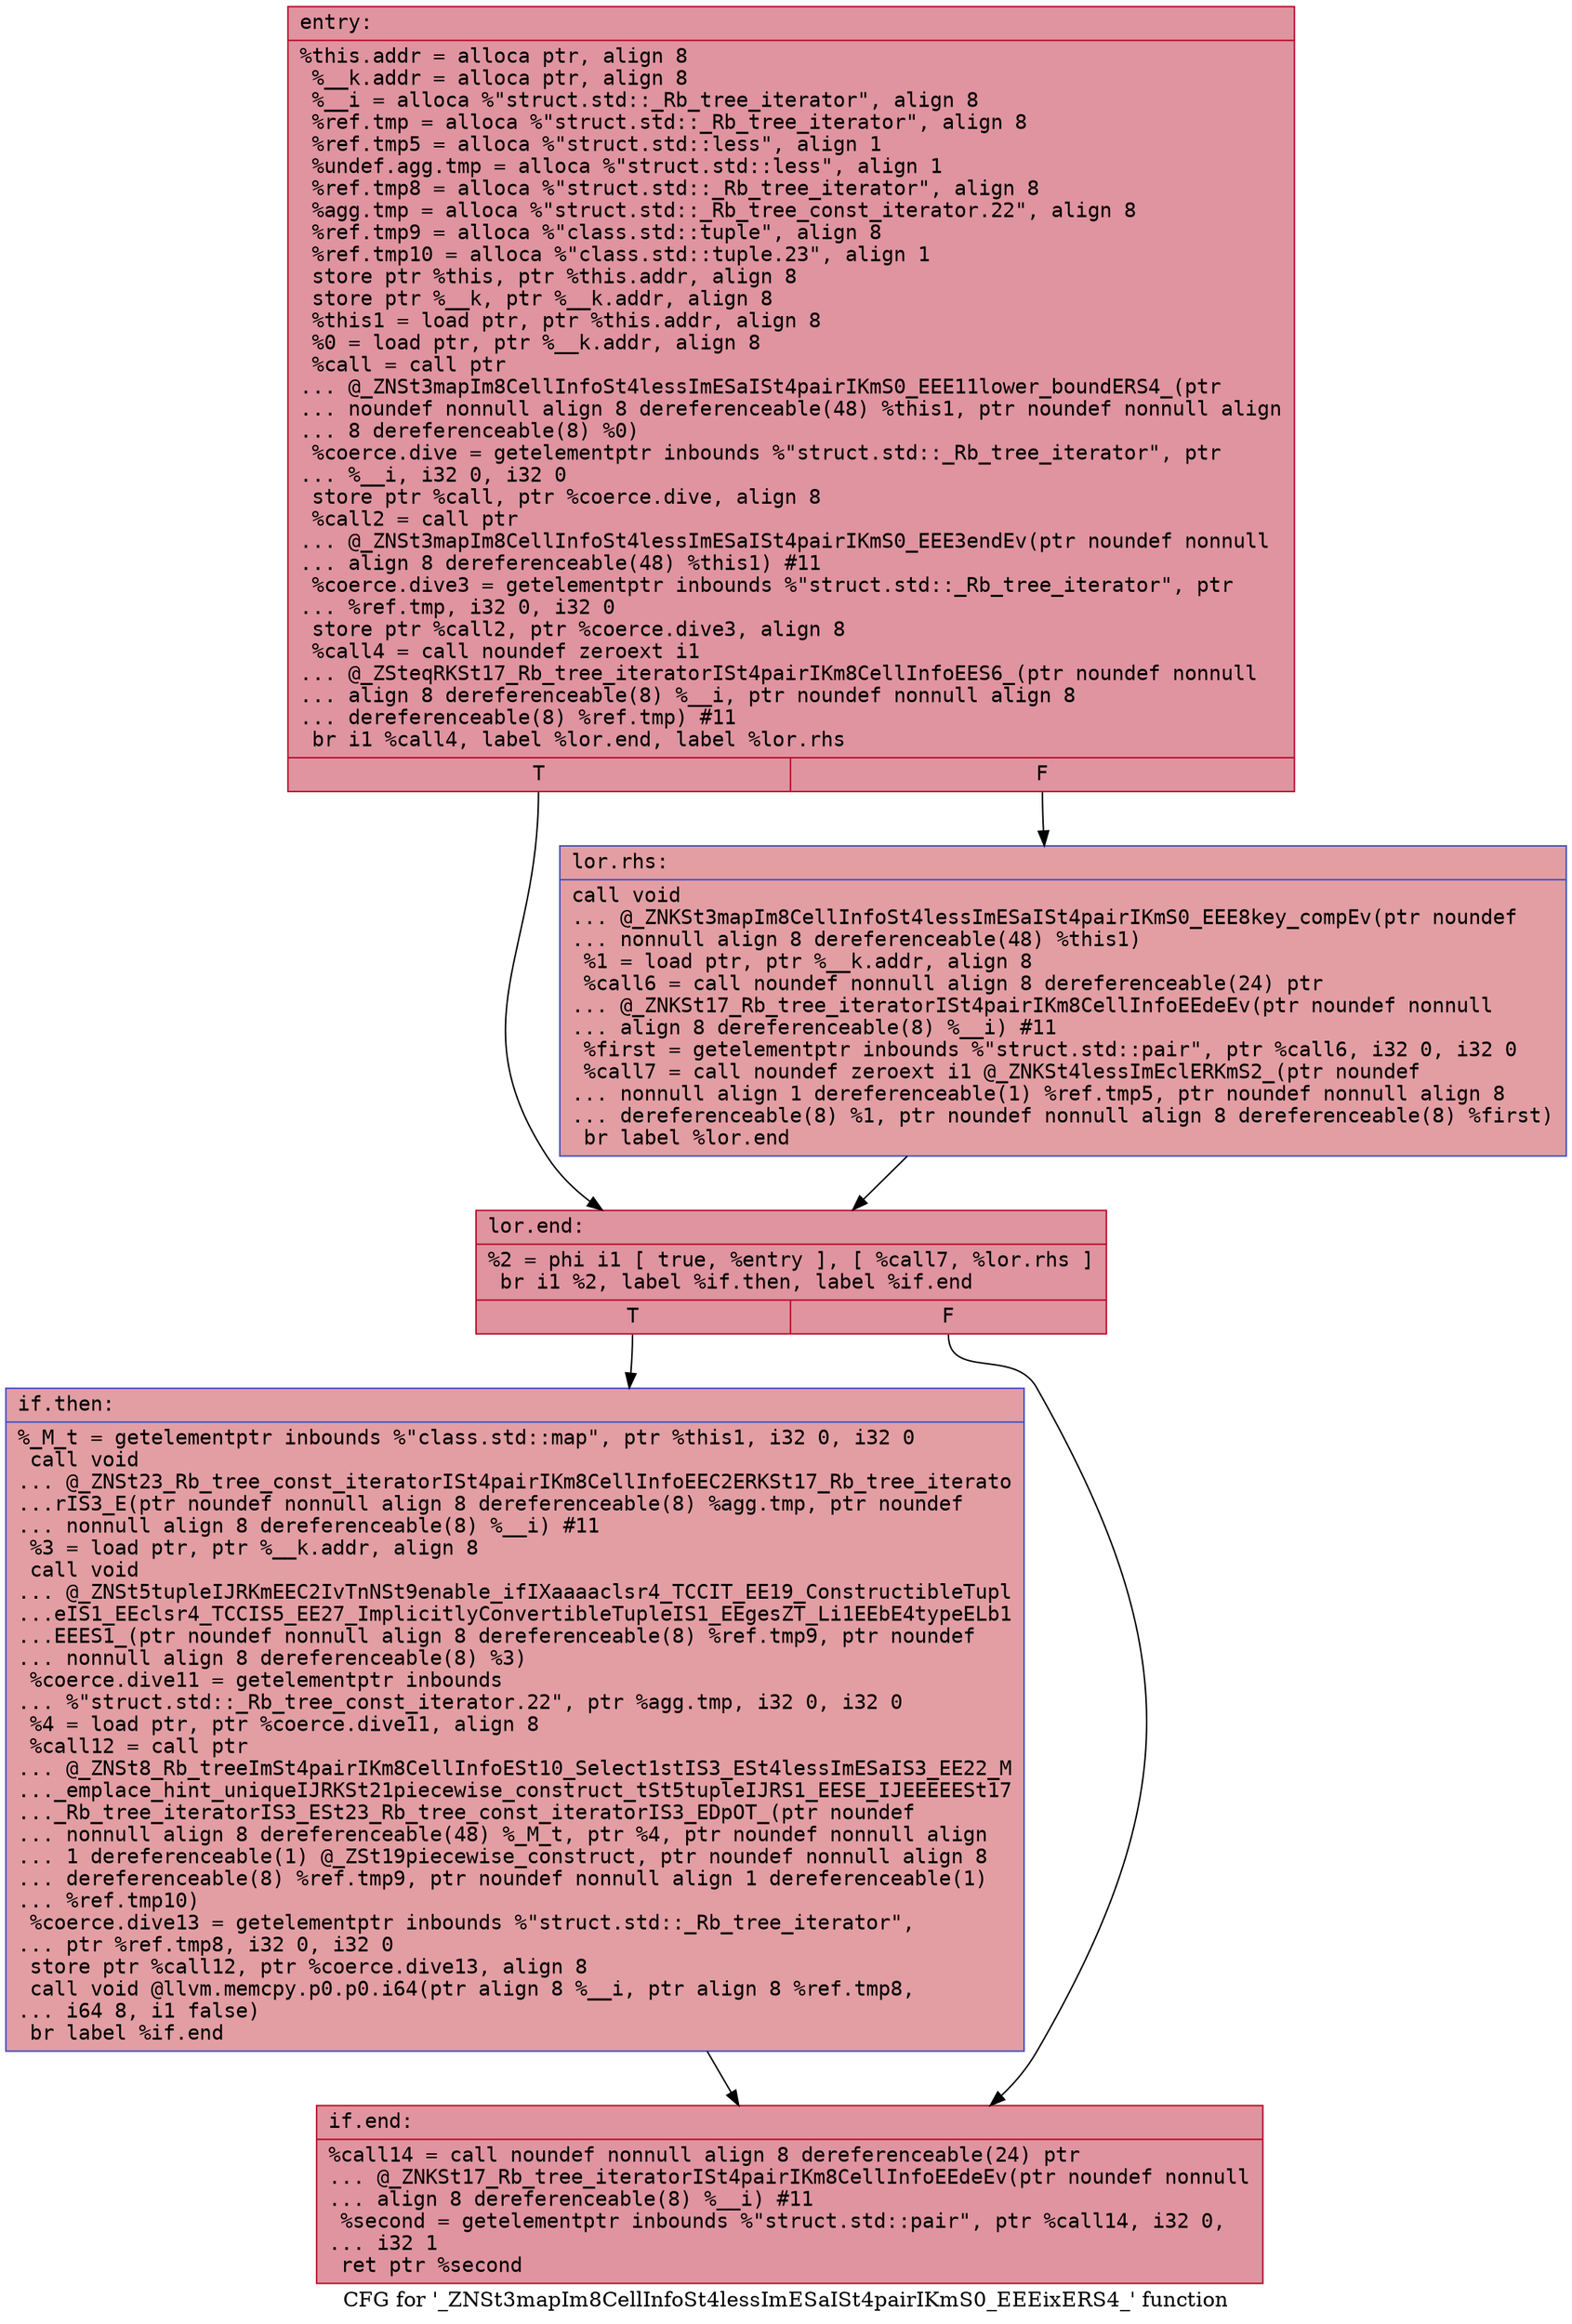 digraph "CFG for '_ZNSt3mapIm8CellInfoSt4lessImESaISt4pairIKmS0_EEEixERS4_' function" {
	label="CFG for '_ZNSt3mapIm8CellInfoSt4lessImESaISt4pairIKmS0_EEEixERS4_' function";

	Node0x562da201a120 [shape=record,color="#b70d28ff", style=filled, fillcolor="#b70d2870" fontname="Courier",label="{entry:\l|  %this.addr = alloca ptr, align 8\l  %__k.addr = alloca ptr, align 8\l  %__i = alloca %\"struct.std::_Rb_tree_iterator\", align 8\l  %ref.tmp = alloca %\"struct.std::_Rb_tree_iterator\", align 8\l  %ref.tmp5 = alloca %\"struct.std::less\", align 1\l  %undef.agg.tmp = alloca %\"struct.std::less\", align 1\l  %ref.tmp8 = alloca %\"struct.std::_Rb_tree_iterator\", align 8\l  %agg.tmp = alloca %\"struct.std::_Rb_tree_const_iterator.22\", align 8\l  %ref.tmp9 = alloca %\"class.std::tuple\", align 8\l  %ref.tmp10 = alloca %\"class.std::tuple.23\", align 1\l  store ptr %this, ptr %this.addr, align 8\l  store ptr %__k, ptr %__k.addr, align 8\l  %this1 = load ptr, ptr %this.addr, align 8\l  %0 = load ptr, ptr %__k.addr, align 8\l  %call = call ptr\l... @_ZNSt3mapIm8CellInfoSt4lessImESaISt4pairIKmS0_EEE11lower_boundERS4_(ptr\l... noundef nonnull align 8 dereferenceable(48) %this1, ptr noundef nonnull align\l... 8 dereferenceable(8) %0)\l  %coerce.dive = getelementptr inbounds %\"struct.std::_Rb_tree_iterator\", ptr\l... %__i, i32 0, i32 0\l  store ptr %call, ptr %coerce.dive, align 8\l  %call2 = call ptr\l... @_ZNSt3mapIm8CellInfoSt4lessImESaISt4pairIKmS0_EEE3endEv(ptr noundef nonnull\l... align 8 dereferenceable(48) %this1) #11\l  %coerce.dive3 = getelementptr inbounds %\"struct.std::_Rb_tree_iterator\", ptr\l... %ref.tmp, i32 0, i32 0\l  store ptr %call2, ptr %coerce.dive3, align 8\l  %call4 = call noundef zeroext i1\l... @_ZSteqRKSt17_Rb_tree_iteratorISt4pairIKm8CellInfoEES6_(ptr noundef nonnull\l... align 8 dereferenceable(8) %__i, ptr noundef nonnull align 8\l... dereferenceable(8) %ref.tmp) #11\l  br i1 %call4, label %lor.end, label %lor.rhs\l|{<s0>T|<s1>F}}"];
	Node0x562da201a120:s0 -> Node0x562da201b760[tooltip="entry -> lor.end\nProbability 50.00%" ];
	Node0x562da201a120:s1 -> Node0x562da201b810[tooltip="entry -> lor.rhs\nProbability 50.00%" ];
	Node0x562da201b810 [shape=record,color="#3d50c3ff", style=filled, fillcolor="#be242e70" fontname="Courier",label="{lor.rhs:\l|  call void\l... @_ZNKSt3mapIm8CellInfoSt4lessImESaISt4pairIKmS0_EEE8key_compEv(ptr noundef\l... nonnull align 8 dereferenceable(48) %this1)\l  %1 = load ptr, ptr %__k.addr, align 8\l  %call6 = call noundef nonnull align 8 dereferenceable(24) ptr\l... @_ZNKSt17_Rb_tree_iteratorISt4pairIKm8CellInfoEEdeEv(ptr noundef nonnull\l... align 8 dereferenceable(8) %__i) #11\l  %first = getelementptr inbounds %\"struct.std::pair\", ptr %call6, i32 0, i32 0\l  %call7 = call noundef zeroext i1 @_ZNKSt4lessImEclERKmS2_(ptr noundef\l... nonnull align 1 dereferenceable(1) %ref.tmp5, ptr noundef nonnull align 8\l... dereferenceable(8) %1, ptr noundef nonnull align 8 dereferenceable(8) %first)\l  br label %lor.end\l}"];
	Node0x562da201b810 -> Node0x562da201b760[tooltip="lor.rhs -> lor.end\nProbability 100.00%" ];
	Node0x562da201b760 [shape=record,color="#b70d28ff", style=filled, fillcolor="#b70d2870" fontname="Courier",label="{lor.end:\l|  %2 = phi i1 [ true, %entry ], [ %call7, %lor.rhs ]\l  br i1 %2, label %if.then, label %if.end\l|{<s0>T|<s1>F}}"];
	Node0x562da201b760:s0 -> Node0x562da201c1a0[tooltip="lor.end -> if.then\nProbability 50.00%" ];
	Node0x562da201b760:s1 -> Node0x562da201aa70[tooltip="lor.end -> if.end\nProbability 50.00%" ];
	Node0x562da201c1a0 [shape=record,color="#3d50c3ff", style=filled, fillcolor="#be242e70" fontname="Courier",label="{if.then:\l|  %_M_t = getelementptr inbounds %\"class.std::map\", ptr %this1, i32 0, i32 0\l  call void\l... @_ZNSt23_Rb_tree_const_iteratorISt4pairIKm8CellInfoEEC2ERKSt17_Rb_tree_iterato\l...rIS3_E(ptr noundef nonnull align 8 dereferenceable(8) %agg.tmp, ptr noundef\l... nonnull align 8 dereferenceable(8) %__i) #11\l  %3 = load ptr, ptr %__k.addr, align 8\l  call void\l... @_ZNSt5tupleIJRKmEEC2IvTnNSt9enable_ifIXaaaaclsr4_TCCIT_EE19_ConstructibleTupl\l...eIS1_EEclsr4_TCCIS5_EE27_ImplicitlyConvertibleTupleIS1_EEgesZT_Li1EEbE4typeELb1\l...EEES1_(ptr noundef nonnull align 8 dereferenceable(8) %ref.tmp9, ptr noundef\l... nonnull align 8 dereferenceable(8) %3)\l  %coerce.dive11 = getelementptr inbounds\l... %\"struct.std::_Rb_tree_const_iterator.22\", ptr %agg.tmp, i32 0, i32 0\l  %4 = load ptr, ptr %coerce.dive11, align 8\l  %call12 = call ptr\l... @_ZNSt8_Rb_treeImSt4pairIKm8CellInfoESt10_Select1stIS3_ESt4lessImESaIS3_EE22_M\l..._emplace_hint_uniqueIJRKSt21piecewise_construct_tSt5tupleIJRS1_EESE_IJEEEEESt17\l..._Rb_tree_iteratorIS3_ESt23_Rb_tree_const_iteratorIS3_EDpOT_(ptr noundef\l... nonnull align 8 dereferenceable(48) %_M_t, ptr %4, ptr noundef nonnull align\l... 1 dereferenceable(1) @_ZSt19piecewise_construct, ptr noundef nonnull align 8\l... dereferenceable(8) %ref.tmp9, ptr noundef nonnull align 1 dereferenceable(1)\l... %ref.tmp10)\l  %coerce.dive13 = getelementptr inbounds %\"struct.std::_Rb_tree_iterator\",\l... ptr %ref.tmp8, i32 0, i32 0\l  store ptr %call12, ptr %coerce.dive13, align 8\l  call void @llvm.memcpy.p0.p0.i64(ptr align 8 %__i, ptr align 8 %ref.tmp8,\l... i64 8, i1 false)\l  br label %if.end\l}"];
	Node0x562da201c1a0 -> Node0x562da201aa70[tooltip="if.then -> if.end\nProbability 100.00%" ];
	Node0x562da201aa70 [shape=record,color="#b70d28ff", style=filled, fillcolor="#b70d2870" fontname="Courier",label="{if.end:\l|  %call14 = call noundef nonnull align 8 dereferenceable(24) ptr\l... @_ZNKSt17_Rb_tree_iteratorISt4pairIKm8CellInfoEEdeEv(ptr noundef nonnull\l... align 8 dereferenceable(8) %__i) #11\l  %second = getelementptr inbounds %\"struct.std::pair\", ptr %call14, i32 0,\l... i32 1\l  ret ptr %second\l}"];
}

